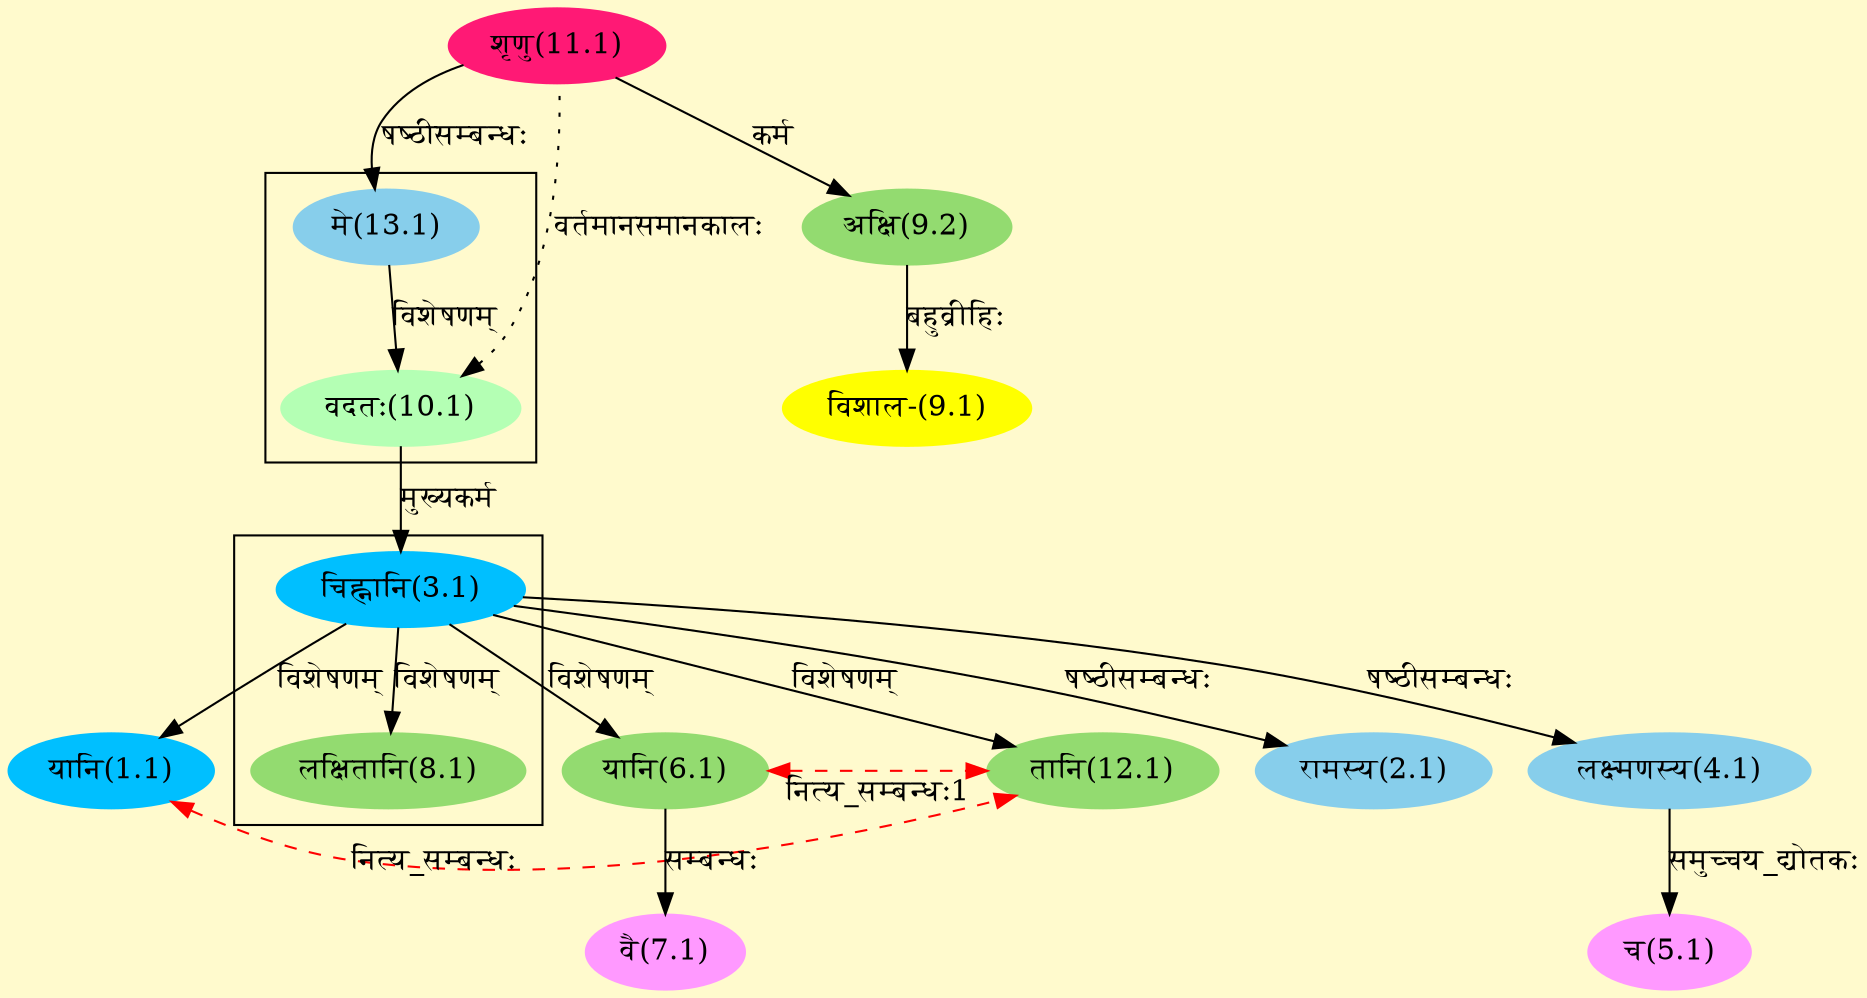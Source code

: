 digraph G{
rankdir=BT;
 compound=true;
 bgcolor="lemonchiffon1";

subgraph cluster_1{
Node1_1 [style=filled, color="#00BFFF" label = "यानि(1.1)"]
Node3_1 [style=filled, color="#00BFFF" label = "चिह्नानि(3.1)"]
Node6_1 [style=filled, color="#93DB70" label = "यानि(6.1)"]
Node8_1 [style=filled, color="#93DB70" label = "लक्षितानि(8.1)"]
Node12_1 [style=filled, color="#93DB70" label = "तानि(12.1)"]

}

subgraph cluster_2{
Node10_1 [style=filled, color="#B4FFB4" label = "वदतः(10.1)"]
Node13_1 [style=filled, color="#87CEEB" label = "मे(13.1)"]

}
Node1_1 [style=filled, color="#00BFFF" label = "यानि(1.1)"]
Node12_1 [style=filled, color="#93DB70" label = "तानि(12.1)"]
Node2_1 [style=filled, color="#87CEEB" label = "रामस्य(2.1)"]
Node3_1 [style=filled, color="#00BFFF" label = "चिह्नानि(3.1)"]
Node10_1 [style=filled, color="#B4FFB4" label = "वदतः(10.1)"]
Node4_1 [style=filled, color="#87CEEB" label = "लक्ष्मणस्य(4.1)"]
Node5_1 [style=filled, color="#FF99FF" label = "च(5.1)"]
Node6_1 [style=filled, color="#93DB70" label = "यानि(6.1)"]
Node7_1 [style=filled, color="#FF99FF" label = "वै(7.1)"]
Node9_1 [style=filled, color="#FFFF00" label = "विशाल-(9.1)"]
Node9_2 [style=filled, color="#93DB70" label = "अक्षि(9.2)"]
Node11_1 [style=filled, color="#FF1975" label = "शृणु(11.1)"]
Node13_1 [style=filled, color="#87CEEB" label = "मे(13.1)"]
{rank = same; Node1_1; Node12_1;}
{rank = same; Node6_1; Node12_1;}
/* Start of Relations section */

Node1_1 -> Node3_1 [  label="विशेषणम्"  dir="back" ]
Node1_1 -> Node12_1 [ style=dashed color="red" label="नित्य_सम्बन्धः"  dir="both" ]
Node2_1 -> Node3_1 [  label="षष्ठीसम्बन्धः"  dir="back" ]
Node3_1 -> Node10_1 [  label="मुख्यकर्म"  dir="back" ]
Node4_1 -> Node3_1 [  label="षष्ठीसम्बन्धः"  dir="back" ]
Node5_1 -> Node4_1 [  label="समुच्चय_द्योतकः"  dir="back" ]
Node6_1 -> Node3_1 [  label="विशेषणम्"  dir="back" ]
Node6_1 -> Node12_1 [ style=dashed color="red" label="नित्य_सम्बन्धः1"  dir="both" ]
Node7_1 -> Node6_1 [  label="सम्बन्धः"  dir="back" ]
Node8_1 -> Node3_1 [  label="विशेषणम्"  dir="back" ]
Node9_1 -> Node9_2 [  label="बहुव्रीहिः"  dir="back" ]
Node9_2 -> Node11_1 [  label="कर्म"  dir="back" ]
Node10_1 -> Node13_1 [  label="विशेषणम्"  dir="back" ]
Node10_1 -> Node11_1 [ style=dotted label="वर्तमानसमानकालः"  dir="back" ]
Node12_1 -> Node3_1 [  label="विशेषणम्"  dir="back" ]
Node13_1 -> Node11_1 [  label="षष्ठीसम्बन्धः"  dir="back" ]
}

